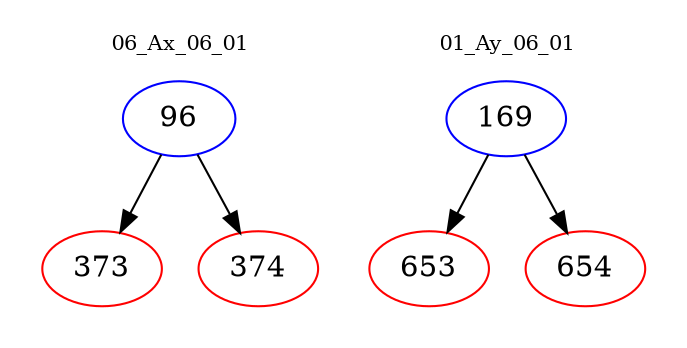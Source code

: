 digraph{
subgraph cluster_0 {
color = white
label = "06_Ax_06_01";
fontsize=10;
T0_96 [label="96", color="blue"]
T0_96 -> T0_373 [color="black"]
T0_373 [label="373", color="red"]
T0_96 -> T0_374 [color="black"]
T0_374 [label="374", color="red"]
}
subgraph cluster_1 {
color = white
label = "01_Ay_06_01";
fontsize=10;
T1_169 [label="169", color="blue"]
T1_169 -> T1_653 [color="black"]
T1_653 [label="653", color="red"]
T1_169 -> T1_654 [color="black"]
T1_654 [label="654", color="red"]
}
}
